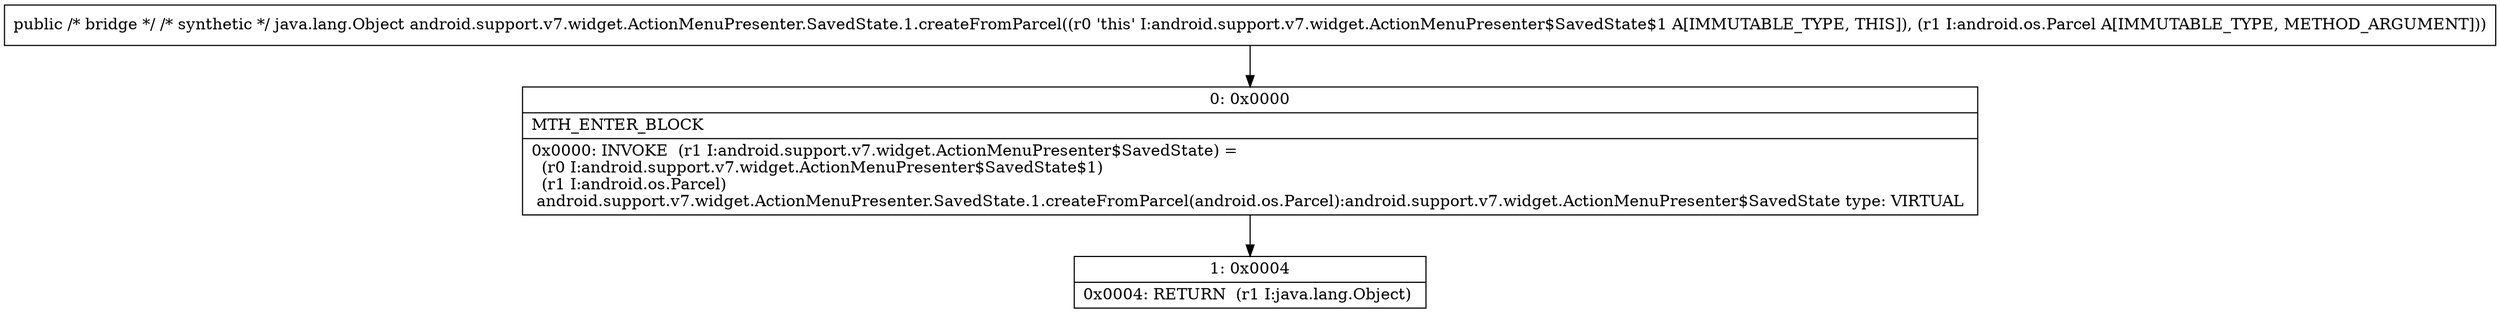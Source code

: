 digraph "CFG forandroid.support.v7.widget.ActionMenuPresenter.SavedState.1.createFromParcel(Landroid\/os\/Parcel;)Ljava\/lang\/Object;" {
Node_0 [shape=record,label="{0\:\ 0x0000|MTH_ENTER_BLOCK\l|0x0000: INVOKE  (r1 I:android.support.v7.widget.ActionMenuPresenter$SavedState) = \l  (r0 I:android.support.v7.widget.ActionMenuPresenter$SavedState$1)\l  (r1 I:android.os.Parcel)\l android.support.v7.widget.ActionMenuPresenter.SavedState.1.createFromParcel(android.os.Parcel):android.support.v7.widget.ActionMenuPresenter$SavedState type: VIRTUAL \l}"];
Node_1 [shape=record,label="{1\:\ 0x0004|0x0004: RETURN  (r1 I:java.lang.Object) \l}"];
MethodNode[shape=record,label="{public \/* bridge *\/ \/* synthetic *\/ java.lang.Object android.support.v7.widget.ActionMenuPresenter.SavedState.1.createFromParcel((r0 'this' I:android.support.v7.widget.ActionMenuPresenter$SavedState$1 A[IMMUTABLE_TYPE, THIS]), (r1 I:android.os.Parcel A[IMMUTABLE_TYPE, METHOD_ARGUMENT])) }"];
MethodNode -> Node_0;
Node_0 -> Node_1;
}

